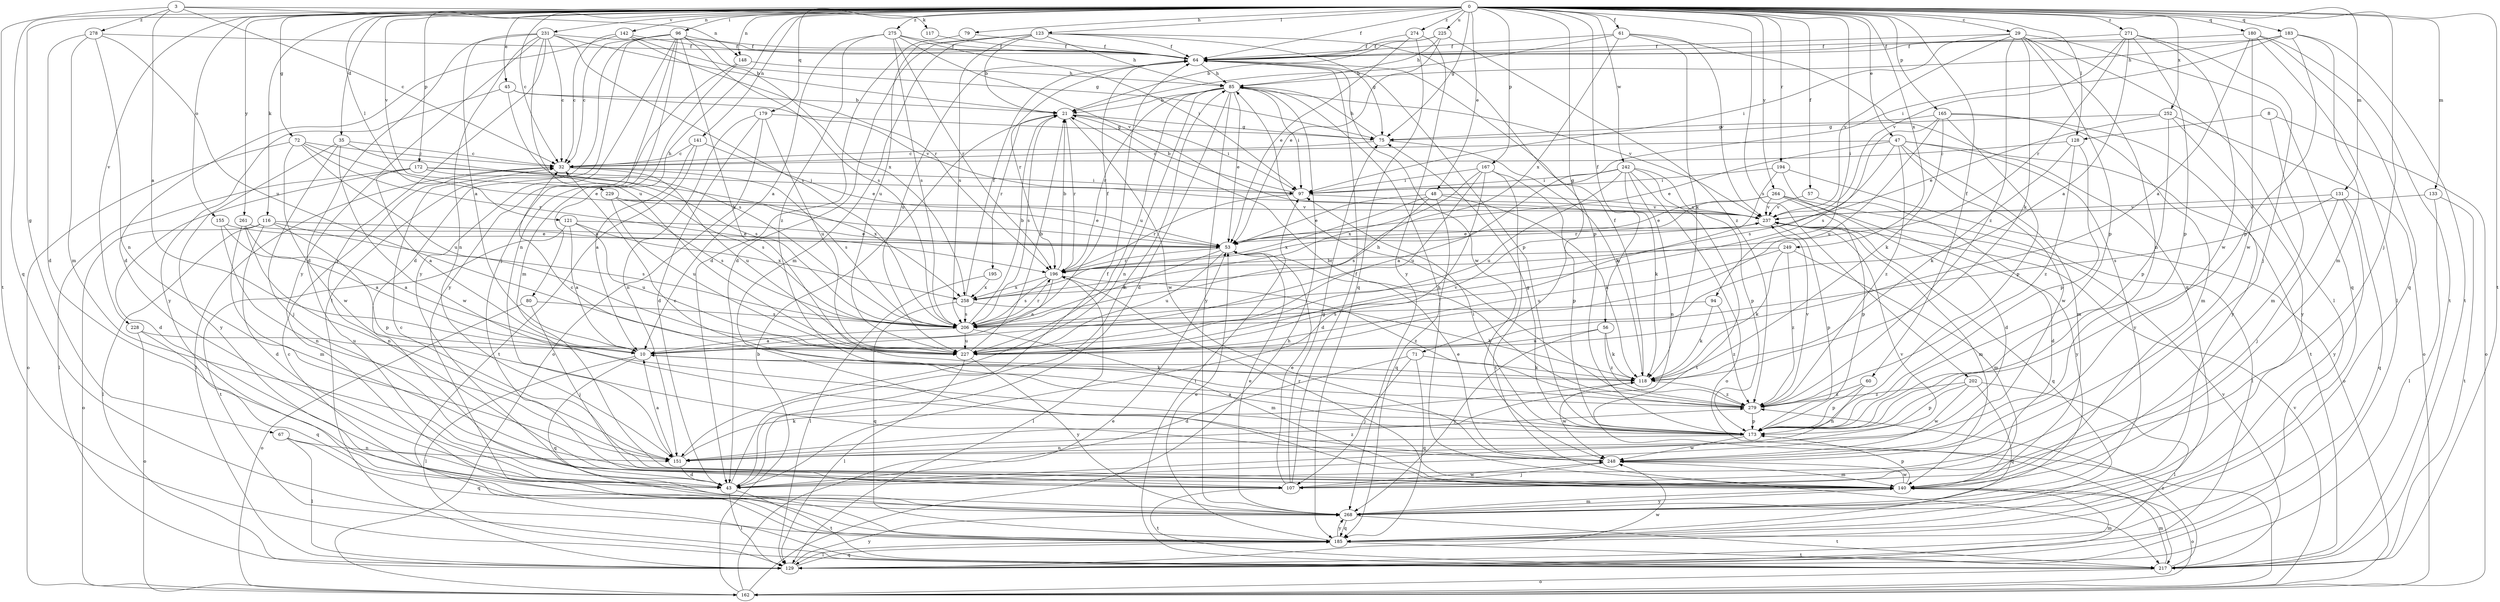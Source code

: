 strict digraph  {
0;
3;
8;
10;
21;
29;
32;
35;
43;
45;
47;
48;
53;
56;
57;
60;
61;
64;
67;
71;
72;
75;
79;
80;
85;
94;
96;
97;
107;
116;
117;
118;
121;
123;
128;
129;
131;
133;
140;
141;
142;
148;
151;
155;
162;
165;
167;
172;
173;
179;
180;
183;
185;
194;
195;
196;
202;
206;
217;
225;
227;
228;
229;
231;
237;
242;
248;
249;
252;
258;
261;
264;
268;
271;
274;
275;
278;
279;
0 -> 29  [label=c];
0 -> 32  [label=c];
0 -> 35  [label=d];
0 -> 45  [label=e];
0 -> 47  [label=e];
0 -> 48  [label=e];
0 -> 56  [label=f];
0 -> 57  [label=f];
0 -> 60  [label=f];
0 -> 61  [label=f];
0 -> 64  [label=f];
0 -> 67  [label=g];
0 -> 71  [label=g];
0 -> 72  [label=g];
0 -> 75  [label=g];
0 -> 79  [label=h];
0 -> 80  [label=h];
0 -> 94  [label=i];
0 -> 96  [label=i];
0 -> 107  [label=j];
0 -> 116  [label=k];
0 -> 121  [label=l];
0 -> 123  [label=l];
0 -> 128  [label=l];
0 -> 131  [label=m];
0 -> 133  [label=m];
0 -> 141  [label=n];
0 -> 142  [label=n];
0 -> 148  [label=n];
0 -> 155  [label=o];
0 -> 165  [label=p];
0 -> 167  [label=p];
0 -> 172  [label=p];
0 -> 179  [label=q];
0 -> 180  [label=q];
0 -> 183  [label=q];
0 -> 185  [label=q];
0 -> 194  [label=r];
0 -> 202  [label=s];
0 -> 217  [label=t];
0 -> 225  [label=u];
0 -> 228  [label=v];
0 -> 229  [label=v];
0 -> 231  [label=v];
0 -> 242  [label=w];
0 -> 249  [label=x];
0 -> 252  [label=x];
0 -> 261  [label=y];
0 -> 264  [label=y];
0 -> 271  [label=z];
0 -> 274  [label=z];
0 -> 275  [label=z];
3 -> 10  [label=a];
3 -> 32  [label=c];
3 -> 117  [label=k];
3 -> 148  [label=n];
3 -> 217  [label=t];
3 -> 278  [label=z];
8 -> 128  [label=l];
8 -> 140  [label=m];
8 -> 162  [label=o];
10 -> 118  [label=k];
10 -> 129  [label=l];
10 -> 185  [label=q];
21 -> 75  [label=g];
21 -> 97  [label=i];
21 -> 195  [label=r];
21 -> 196  [label=r];
21 -> 206  [label=s];
21 -> 248  [label=w];
29 -> 64  [label=f];
29 -> 97  [label=i];
29 -> 118  [label=k];
29 -> 129  [label=l];
29 -> 151  [label=n];
29 -> 173  [label=p];
29 -> 185  [label=q];
29 -> 237  [label=v];
29 -> 279  [label=z];
32 -> 97  [label=i];
32 -> 129  [label=l];
32 -> 206  [label=s];
32 -> 227  [label=u];
35 -> 32  [label=c];
35 -> 107  [label=j];
35 -> 206  [label=s];
35 -> 248  [label=w];
35 -> 268  [label=y];
43 -> 64  [label=f];
43 -> 85  [label=h];
43 -> 129  [label=l];
43 -> 217  [label=t];
43 -> 237  [label=v];
45 -> 21  [label=b];
45 -> 206  [label=s];
45 -> 237  [label=v];
45 -> 268  [label=y];
47 -> 32  [label=c];
47 -> 53  [label=e];
47 -> 140  [label=m];
47 -> 206  [label=s];
47 -> 217  [label=t];
47 -> 248  [label=w];
47 -> 268  [label=y];
47 -> 279  [label=z];
48 -> 53  [label=e];
48 -> 118  [label=k];
48 -> 185  [label=q];
48 -> 206  [label=s];
48 -> 237  [label=v];
48 -> 258  [label=x];
53 -> 196  [label=r];
53 -> 206  [label=s];
53 -> 227  [label=u];
56 -> 118  [label=k];
56 -> 227  [label=u];
56 -> 268  [label=y];
56 -> 279  [label=z];
57 -> 43  [label=d];
57 -> 237  [label=v];
60 -> 151  [label=n];
60 -> 173  [label=p];
60 -> 279  [label=z];
61 -> 21  [label=b];
61 -> 64  [label=f];
61 -> 118  [label=k];
61 -> 185  [label=q];
61 -> 237  [label=v];
61 -> 258  [label=x];
64 -> 85  [label=h];
64 -> 173  [label=p];
64 -> 196  [label=r];
64 -> 227  [label=u];
64 -> 248  [label=w];
67 -> 129  [label=l];
67 -> 151  [label=n];
67 -> 185  [label=q];
71 -> 43  [label=d];
71 -> 107  [label=j];
71 -> 118  [label=k];
71 -> 185  [label=q];
72 -> 32  [label=c];
72 -> 53  [label=e];
72 -> 162  [label=o];
72 -> 196  [label=r];
72 -> 227  [label=u];
72 -> 248  [label=w];
75 -> 32  [label=c];
75 -> 85  [label=h];
75 -> 118  [label=k];
79 -> 43  [label=d];
79 -> 64  [label=f];
80 -> 107  [label=j];
80 -> 162  [label=o];
80 -> 206  [label=s];
85 -> 21  [label=b];
85 -> 43  [label=d];
85 -> 53  [label=e];
85 -> 97  [label=i];
85 -> 151  [label=n];
85 -> 196  [label=r];
85 -> 227  [label=u];
85 -> 237  [label=v];
85 -> 268  [label=y];
94 -> 118  [label=k];
94 -> 206  [label=s];
94 -> 279  [label=z];
96 -> 32  [label=c];
96 -> 43  [label=d];
96 -> 64  [label=f];
96 -> 107  [label=j];
96 -> 118  [label=k];
96 -> 129  [label=l];
96 -> 151  [label=n];
96 -> 206  [label=s];
96 -> 258  [label=x];
96 -> 268  [label=y];
97 -> 21  [label=b];
97 -> 196  [label=r];
97 -> 237  [label=v];
107 -> 53  [label=e];
107 -> 64  [label=f];
107 -> 75  [label=g];
107 -> 217  [label=t];
107 -> 248  [label=w];
116 -> 43  [label=d];
116 -> 53  [label=e];
116 -> 129  [label=l];
116 -> 162  [label=o];
116 -> 173  [label=p];
116 -> 206  [label=s];
117 -> 64  [label=f];
118 -> 64  [label=f];
118 -> 248  [label=w];
118 -> 279  [label=z];
121 -> 10  [label=a];
121 -> 53  [label=e];
121 -> 217  [label=t];
121 -> 227  [label=u];
121 -> 258  [label=x];
123 -> 21  [label=b];
123 -> 43  [label=d];
123 -> 64  [label=f];
123 -> 75  [label=g];
123 -> 85  [label=h];
123 -> 140  [label=m];
123 -> 173  [label=p];
123 -> 206  [label=s];
123 -> 227  [label=u];
128 -> 32  [label=c];
128 -> 118  [label=k];
128 -> 173  [label=p];
128 -> 279  [label=z];
129 -> 140  [label=m];
129 -> 185  [label=q];
129 -> 248  [label=w];
129 -> 268  [label=y];
131 -> 107  [label=j];
131 -> 185  [label=q];
131 -> 206  [label=s];
131 -> 237  [label=v];
131 -> 268  [label=y];
133 -> 129  [label=l];
133 -> 217  [label=t];
133 -> 237  [label=v];
140 -> 32  [label=c];
140 -> 85  [label=h];
140 -> 162  [label=o];
140 -> 173  [label=p];
140 -> 196  [label=r];
140 -> 248  [label=w];
140 -> 268  [label=y];
141 -> 10  [label=a];
141 -> 32  [label=c];
141 -> 53  [label=e];
141 -> 217  [label=t];
142 -> 32  [label=c];
142 -> 43  [label=d];
142 -> 64  [label=f];
142 -> 75  [label=g];
142 -> 196  [label=r];
148 -> 85  [label=h];
148 -> 140  [label=m];
148 -> 268  [label=y];
151 -> 10  [label=a];
151 -> 43  [label=d];
151 -> 118  [label=k];
151 -> 279  [label=z];
155 -> 10  [label=a];
155 -> 53  [label=e];
155 -> 151  [label=n];
162 -> 21  [label=b];
162 -> 53  [label=e];
162 -> 85  [label=h];
162 -> 237  [label=v];
165 -> 75  [label=g];
165 -> 118  [label=k];
165 -> 140  [label=m];
165 -> 173  [label=p];
165 -> 206  [label=s];
165 -> 227  [label=u];
165 -> 268  [label=y];
167 -> 43  [label=d];
167 -> 97  [label=i];
167 -> 173  [label=p];
167 -> 217  [label=t];
167 -> 227  [label=u];
167 -> 258  [label=x];
172 -> 10  [label=a];
172 -> 43  [label=d];
172 -> 97  [label=i];
172 -> 129  [label=l];
172 -> 206  [label=s];
172 -> 258  [label=x];
173 -> 10  [label=a];
173 -> 32  [label=c];
173 -> 75  [label=g];
173 -> 97  [label=i];
173 -> 151  [label=n];
173 -> 248  [label=w];
179 -> 43  [label=d];
179 -> 75  [label=g];
179 -> 151  [label=n];
179 -> 162  [label=o];
179 -> 227  [label=u];
180 -> 10  [label=a];
180 -> 64  [label=f];
180 -> 129  [label=l];
180 -> 185  [label=q];
180 -> 217  [label=t];
180 -> 248  [label=w];
183 -> 64  [label=f];
183 -> 85  [label=h];
183 -> 97  [label=i];
183 -> 140  [label=m];
183 -> 173  [label=p];
183 -> 217  [label=t];
185 -> 32  [label=c];
185 -> 53  [label=e];
185 -> 129  [label=l];
185 -> 217  [label=t];
185 -> 268  [label=y];
194 -> 43  [label=d];
194 -> 97  [label=i];
194 -> 162  [label=o];
194 -> 227  [label=u];
195 -> 129  [label=l];
195 -> 258  [label=x];
196 -> 10  [label=a];
196 -> 21  [label=b];
196 -> 129  [label=l];
196 -> 206  [label=s];
196 -> 258  [label=x];
196 -> 279  [label=z];
202 -> 129  [label=l];
202 -> 173  [label=p];
202 -> 185  [label=q];
202 -> 248  [label=w];
202 -> 279  [label=z];
206 -> 10  [label=a];
206 -> 21  [label=b];
206 -> 64  [label=f];
206 -> 140  [label=m];
206 -> 196  [label=r];
206 -> 227  [label=u];
217 -> 97  [label=i];
217 -> 140  [label=m];
217 -> 162  [label=o];
217 -> 237  [label=v];
217 -> 279  [label=z];
225 -> 21  [label=b];
225 -> 53  [label=e];
225 -> 64  [label=f];
225 -> 85  [label=h];
225 -> 279  [label=z];
227 -> 21  [label=b];
227 -> 129  [label=l];
227 -> 237  [label=v];
227 -> 268  [label=y];
228 -> 162  [label=o];
228 -> 185  [label=q];
228 -> 227  [label=u];
229 -> 53  [label=e];
229 -> 206  [label=s];
229 -> 227  [label=u];
229 -> 237  [label=v];
231 -> 10  [label=a];
231 -> 21  [label=b];
231 -> 32  [label=c];
231 -> 43  [label=d];
231 -> 64  [label=f];
231 -> 107  [label=j];
231 -> 151  [label=n];
231 -> 206  [label=s];
231 -> 227  [label=u];
231 -> 268  [label=y];
237 -> 53  [label=e];
237 -> 140  [label=m];
237 -> 173  [label=p];
237 -> 185  [label=q];
242 -> 10  [label=a];
242 -> 97  [label=i];
242 -> 118  [label=k];
242 -> 151  [label=n];
242 -> 162  [label=o];
242 -> 173  [label=p];
242 -> 217  [label=t];
242 -> 227  [label=u];
248 -> 53  [label=e];
248 -> 107  [label=j];
248 -> 140  [label=m];
249 -> 118  [label=k];
249 -> 140  [label=m];
249 -> 196  [label=r];
249 -> 227  [label=u];
249 -> 279  [label=z];
252 -> 53  [label=e];
252 -> 75  [label=g];
252 -> 162  [label=o];
252 -> 173  [label=p];
252 -> 268  [label=y];
258 -> 64  [label=f];
258 -> 118  [label=k];
258 -> 185  [label=q];
258 -> 206  [label=s];
261 -> 10  [label=a];
261 -> 53  [label=e];
261 -> 140  [label=m];
261 -> 151  [label=n];
264 -> 53  [label=e];
264 -> 129  [label=l];
264 -> 173  [label=p];
264 -> 196  [label=r];
264 -> 237  [label=v];
264 -> 268  [label=y];
268 -> 53  [label=e];
268 -> 140  [label=m];
268 -> 185  [label=q];
268 -> 217  [label=t];
271 -> 10  [label=a];
271 -> 64  [label=f];
271 -> 107  [label=j];
271 -> 173  [label=p];
271 -> 196  [label=r];
271 -> 237  [label=v];
271 -> 248  [label=w];
274 -> 53  [label=e];
274 -> 64  [label=f];
274 -> 185  [label=q];
274 -> 268  [label=y];
275 -> 10  [label=a];
275 -> 64  [label=f];
275 -> 97  [label=i];
275 -> 196  [label=r];
275 -> 206  [label=s];
275 -> 237  [label=v];
275 -> 279  [label=z];
278 -> 43  [label=d];
278 -> 64  [label=f];
278 -> 140  [label=m];
278 -> 151  [label=n];
278 -> 227  [label=u];
279 -> 21  [label=b];
279 -> 32  [label=c];
279 -> 85  [label=h];
279 -> 173  [label=p];
279 -> 237  [label=v];
}
